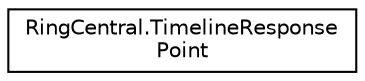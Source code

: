 digraph "Graphical Class Hierarchy"
{
 // LATEX_PDF_SIZE
  edge [fontname="Helvetica",fontsize="10",labelfontname="Helvetica",labelfontsize="10"];
  node [fontname="Helvetica",fontsize="10",shape=record];
  rankdir="LR";
  Node0 [label="RingCentral.TimelineResponse\lPoint",height=0.2,width=0.4,color="black", fillcolor="white", style="filled",URL="$classRingCentral_1_1TimelineResponsePoint.html",tooltip=" "];
}
